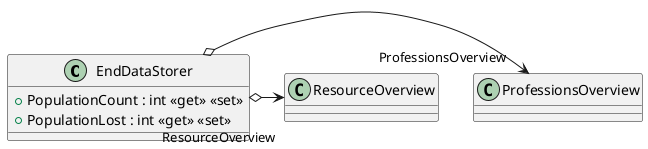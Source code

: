 @startuml
class EndDataStorer {
    + PopulationCount : int <<get>> <<set>>
    + PopulationLost : int <<get>> <<set>>
}
EndDataStorer o-> "ProfessionsOverview" ProfessionsOverview
EndDataStorer o-> "ResourceOverview" ResourceOverview
@enduml
